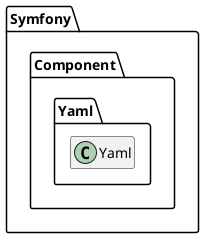 @startuml
set namespaceSeparator \\
hide members
hide << alias >> circle

class Symfony\\Component\\Yaml\\Yaml
@enduml
